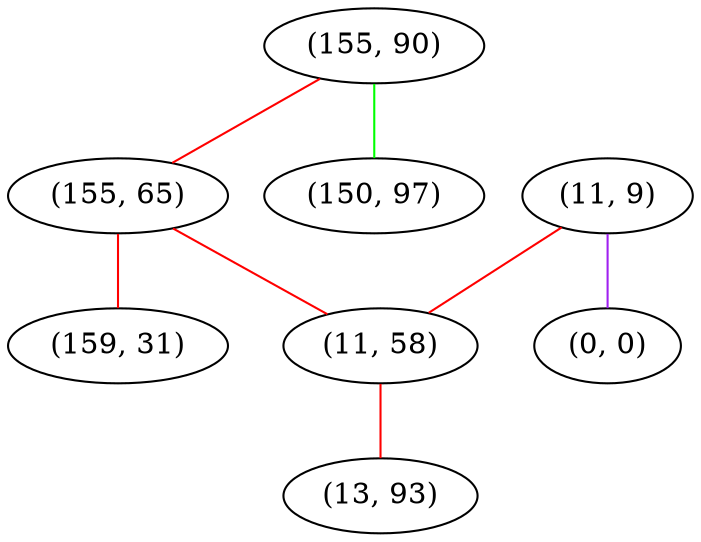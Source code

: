 graph "" {
"(155, 90)";
"(155, 65)";
"(11, 9)";
"(11, 58)";
"(0, 0)";
"(13, 93)";
"(150, 97)";
"(159, 31)";
"(155, 90)" -- "(150, 97)"  [color=green, key=0, weight=2];
"(155, 90)" -- "(155, 65)"  [color=red, key=0, weight=1];
"(155, 65)" -- "(11, 58)"  [color=red, key=0, weight=1];
"(155, 65)" -- "(159, 31)"  [color=red, key=0, weight=1];
"(11, 9)" -- "(11, 58)"  [color=red, key=0, weight=1];
"(11, 9)" -- "(0, 0)"  [color=purple, key=0, weight=4];
"(11, 58)" -- "(13, 93)"  [color=red, key=0, weight=1];
}
